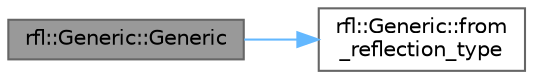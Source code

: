 digraph "rfl::Generic::Generic"
{
 // LATEX_PDF_SIZE
  bgcolor="transparent";
  edge [fontname=Helvetica,fontsize=10,labelfontname=Helvetica,labelfontsize=10];
  node [fontname=Helvetica,fontsize=10,shape=box,height=0.2,width=0.4];
  rankdir="LR";
  Node1 [id="Node000001",label="rfl::Generic::Generic",height=0.2,width=0.4,color="gray40", fillcolor="grey60", style="filled", fontcolor="black",tooltip=" "];
  Node1 -> Node2 [id="edge2_Node000001_Node000002",color="steelblue1",style="solid",tooltip=" "];
  Node2 [id="Node000002",label="rfl::Generic::from\l_reflection_type",height=0.2,width=0.4,color="grey40", fillcolor="white", style="filled",URL="$classrfl_1_1_generic.html#acaaaf2be3ceeb739dc775d8c7760d48c",tooltip=" "];
}
